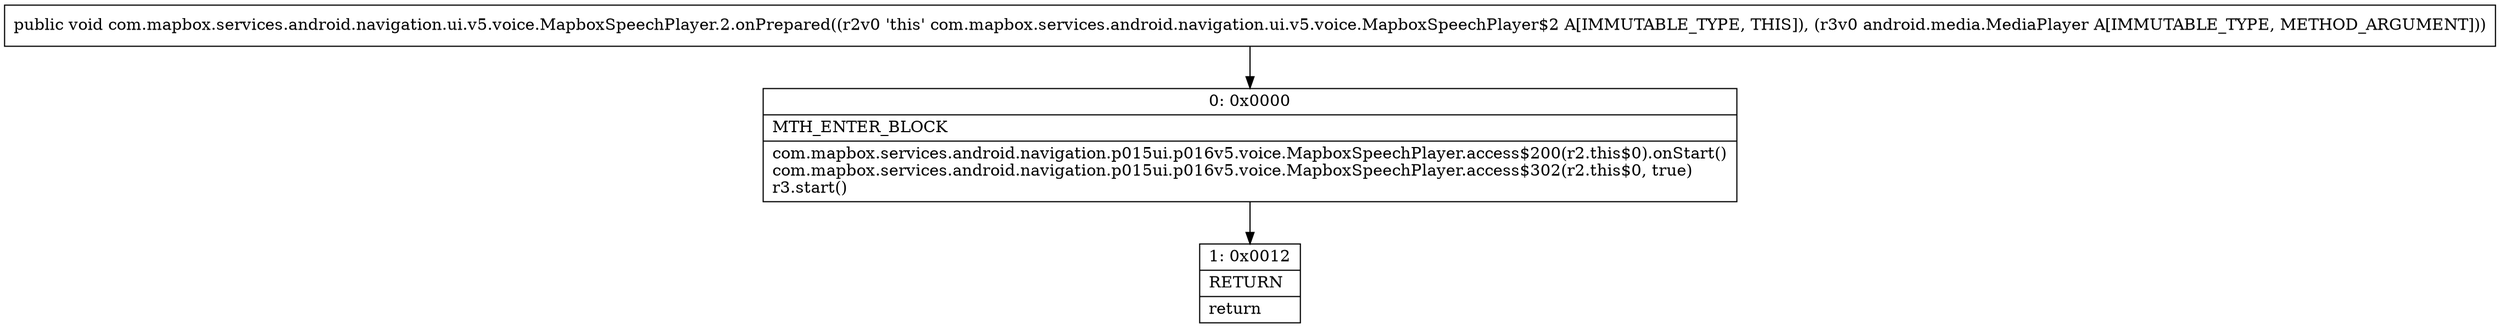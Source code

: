 digraph "CFG forcom.mapbox.services.android.navigation.ui.v5.voice.MapboxSpeechPlayer.2.onPrepared(Landroid\/media\/MediaPlayer;)V" {
Node_0 [shape=record,label="{0\:\ 0x0000|MTH_ENTER_BLOCK\l|com.mapbox.services.android.navigation.p015ui.p016v5.voice.MapboxSpeechPlayer.access$200(r2.this$0).onStart()\lcom.mapbox.services.android.navigation.p015ui.p016v5.voice.MapboxSpeechPlayer.access$302(r2.this$0, true)\lr3.start()\l}"];
Node_1 [shape=record,label="{1\:\ 0x0012|RETURN\l|return\l}"];
MethodNode[shape=record,label="{public void com.mapbox.services.android.navigation.ui.v5.voice.MapboxSpeechPlayer.2.onPrepared((r2v0 'this' com.mapbox.services.android.navigation.ui.v5.voice.MapboxSpeechPlayer$2 A[IMMUTABLE_TYPE, THIS]), (r3v0 android.media.MediaPlayer A[IMMUTABLE_TYPE, METHOD_ARGUMENT])) }"];
MethodNode -> Node_0;
Node_0 -> Node_1;
}

